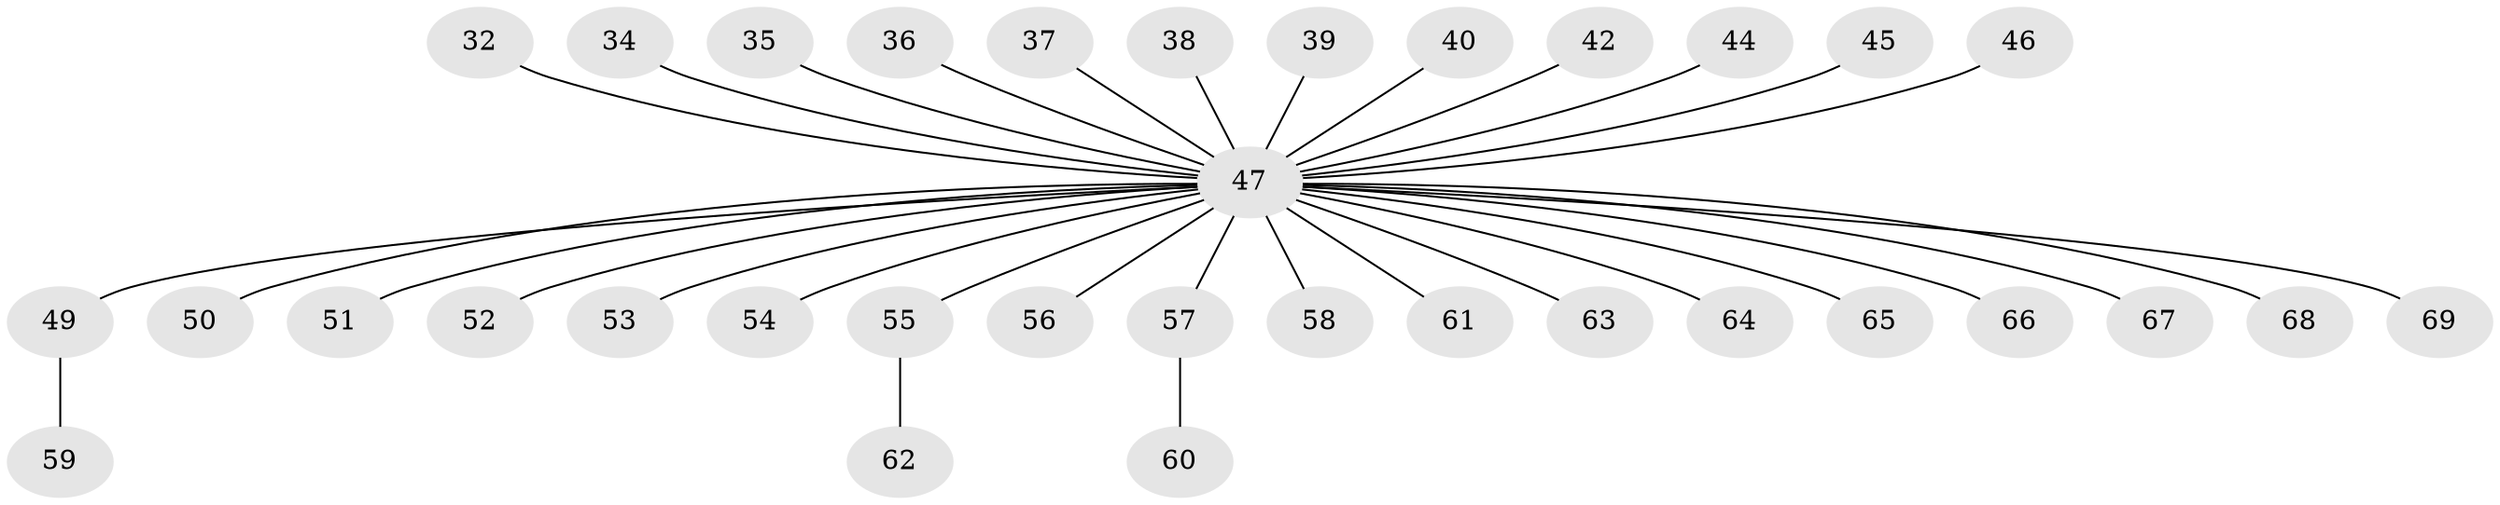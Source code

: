 // original degree distribution, {5: 0.028985507246376812, 23: 0.014492753623188406, 2: 0.18840579710144928, 1: 0.6521739130434783, 4: 0.028985507246376812, 9: 0.014492753623188406, 3: 0.07246376811594203}
// Generated by graph-tools (version 1.1) at 2025/47/03/09/25 04:47:22]
// undirected, 34 vertices, 33 edges
graph export_dot {
graph [start="1"]
  node [color=gray90,style=filled];
  32 [super="+18"];
  34;
  35;
  36;
  37;
  38;
  39;
  40;
  42;
  44;
  45;
  46;
  47 [super="+43"];
  49 [super="+48"];
  50;
  51;
  52;
  53;
  54;
  55;
  56;
  57;
  58;
  59;
  60;
  61 [super="+31"];
  62;
  63;
  64;
  65;
  66;
  67;
  68;
  69;
  32 -- 47;
  34 -- 47;
  35 -- 47;
  36 -- 47;
  37 -- 47;
  38 -- 47;
  39 -- 47;
  40 -- 47;
  42 -- 47;
  44 -- 47;
  45 -- 47;
  46 -- 47;
  47 -- 69;
  47 -- 64;
  47 -- 65;
  47 -- 66;
  47 -- 67;
  47 -- 68;
  47 -- 50;
  47 -- 51;
  47 -- 52;
  47 -- 53;
  47 -- 54;
  47 -- 55;
  47 -- 56;
  47 -- 57;
  47 -- 58;
  47 -- 61;
  47 -- 63;
  47 -- 49;
  49 -- 59;
  55 -- 62;
  57 -- 60;
}
